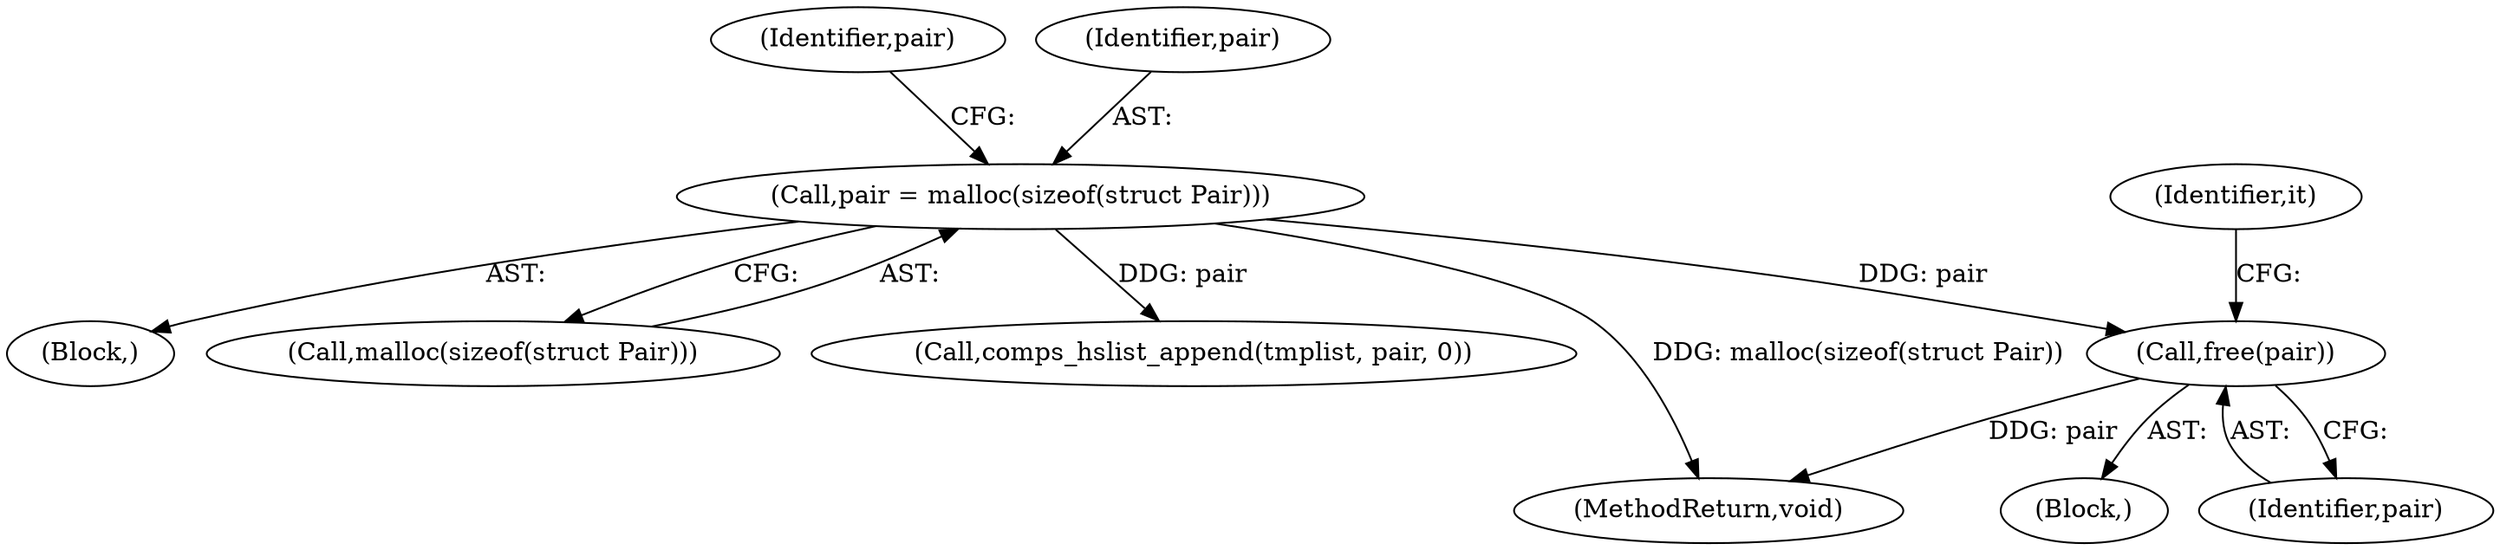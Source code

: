 digraph "0_libcomps_e3a5d056633677959ad924a51758876d415e7046_2@API" {
"1000367" [label="(Call,free(pair))"];
"1000189" [label="(Call,pair = malloc(sizeof(struct Pair)))"];
"1000368" [label="(Identifier,pair)"];
"1000367" [label="(Call,free(pair))"];
"1000362" [label="(Block,)"];
"1000189" [label="(Call,pair = malloc(sizeof(struct Pair)))"];
"1000188" [label="(Block,)"];
"1000191" [label="(Call,malloc(sizeof(struct Pair)))"];
"1000196" [label="(Identifier,pair)"];
"1000357" [label="(Call,comps_hslist_append(tmplist, pair, 0))"];
"1000190" [label="(Identifier,pair)"];
"1000184" [label="(Identifier,it)"];
"1000378" [label="(MethodReturn,void)"];
"1000367" -> "1000362"  [label="AST: "];
"1000367" -> "1000368"  [label="CFG: "];
"1000368" -> "1000367"  [label="AST: "];
"1000184" -> "1000367"  [label="CFG: "];
"1000367" -> "1000378"  [label="DDG: pair"];
"1000189" -> "1000367"  [label="DDG: pair"];
"1000189" -> "1000188"  [label="AST: "];
"1000189" -> "1000191"  [label="CFG: "];
"1000190" -> "1000189"  [label="AST: "];
"1000191" -> "1000189"  [label="AST: "];
"1000196" -> "1000189"  [label="CFG: "];
"1000189" -> "1000378"  [label="DDG: malloc(sizeof(struct Pair))"];
"1000189" -> "1000357"  [label="DDG: pair"];
}

